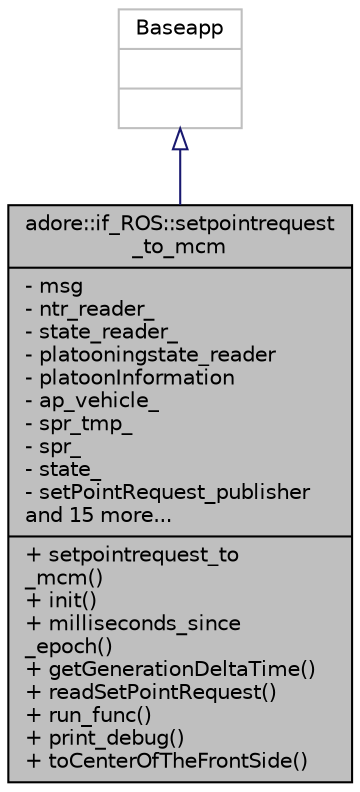 digraph "adore::if_ROS::setpointrequest_to_mcm"
{
 // LATEX_PDF_SIZE
  edge [fontname="Helvetica",fontsize="10",labelfontname="Helvetica",labelfontsize="10"];
  node [fontname="Helvetica",fontsize="10",shape=record];
  Node1 [label="{adore::if_ROS::setpointrequest\l_to_mcm\n|- msg\l- ntr_reader_\l- state_reader_\l- platooningstate_reader\l- platoonInformation\l- ap_vehicle_\l- spr_tmp_\l- spr_\l- state_\l- setPointRequest_publisher\land 15 more...\l|+ setpointrequest_to\l_mcm()\l+ init()\l+ milliseconds_since\l_epoch()\l+ getGenerationDeltaTime()\l+ readSetPointRequest()\l+ run_func()\l+ print_debug()\l+ toCenterOfTheFrontSide()\l}",height=0.2,width=0.4,color="black", fillcolor="grey75", style="filled", fontcolor="black",tooltip=" "];
  Node2 -> Node1 [dir="back",color="midnightblue",fontsize="10",style="solid",arrowtail="onormal",fontname="Helvetica"];
  Node2 [label="{Baseapp\n||}",height=0.2,width=0.4,color="grey75", fillcolor="white", style="filled",tooltip=" "];
}
